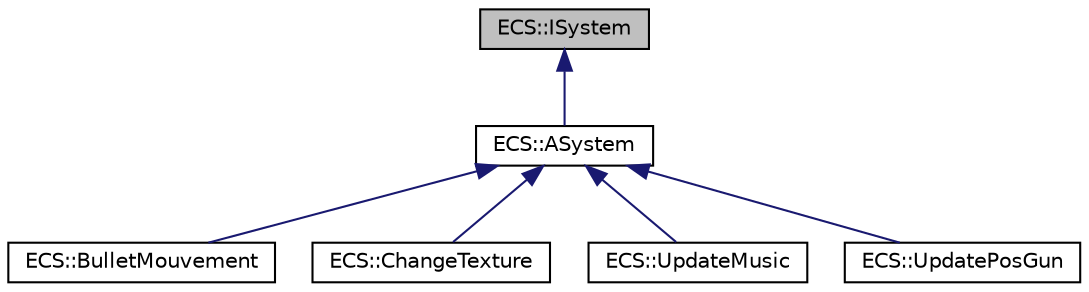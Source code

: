 digraph "ECS::ISystem"
{
 // LATEX_PDF_SIZE
  edge [fontname="Helvetica",fontsize="10",labelfontname="Helvetica",labelfontsize="10"];
  node [fontname="Helvetica",fontsize="10",shape=record];
  Node1 [label="ECS::ISystem",height=0.2,width=0.4,color="black", fillcolor="grey75", style="filled", fontcolor="black",tooltip=" "];
  Node1 -> Node2 [dir="back",color="midnightblue",fontsize="10",style="solid",fontname="Helvetica"];
  Node2 [label="ECS::ASystem",height=0.2,width=0.4,color="black", fillcolor="white", style="filled",URL="$classECS_1_1ASystem.html",tooltip=" "];
  Node2 -> Node3 [dir="back",color="midnightblue",fontsize="10",style="solid",fontname="Helvetica"];
  Node3 [label="ECS::BulletMouvement",height=0.2,width=0.4,color="black", fillcolor="white", style="filled",URL="$classECS_1_1BulletMouvement.html",tooltip=" "];
  Node2 -> Node4 [dir="back",color="midnightblue",fontsize="10",style="solid",fontname="Helvetica"];
  Node4 [label="ECS::ChangeTexture",height=0.2,width=0.4,color="black", fillcolor="white", style="filled",URL="$classECS_1_1ChangeTexture.html",tooltip=" "];
  Node2 -> Node5 [dir="back",color="midnightblue",fontsize="10",style="solid",fontname="Helvetica"];
  Node5 [label="ECS::UpdateMusic",height=0.2,width=0.4,color="black", fillcolor="white", style="filled",URL="$classECS_1_1UpdateMusic.html",tooltip=" "];
  Node2 -> Node6 [dir="back",color="midnightblue",fontsize="10",style="solid",fontname="Helvetica"];
  Node6 [label="ECS::UpdatePosGun",height=0.2,width=0.4,color="black", fillcolor="white", style="filled",URL="$classECS_1_1UpdatePosGun.html",tooltip=" "];
}
